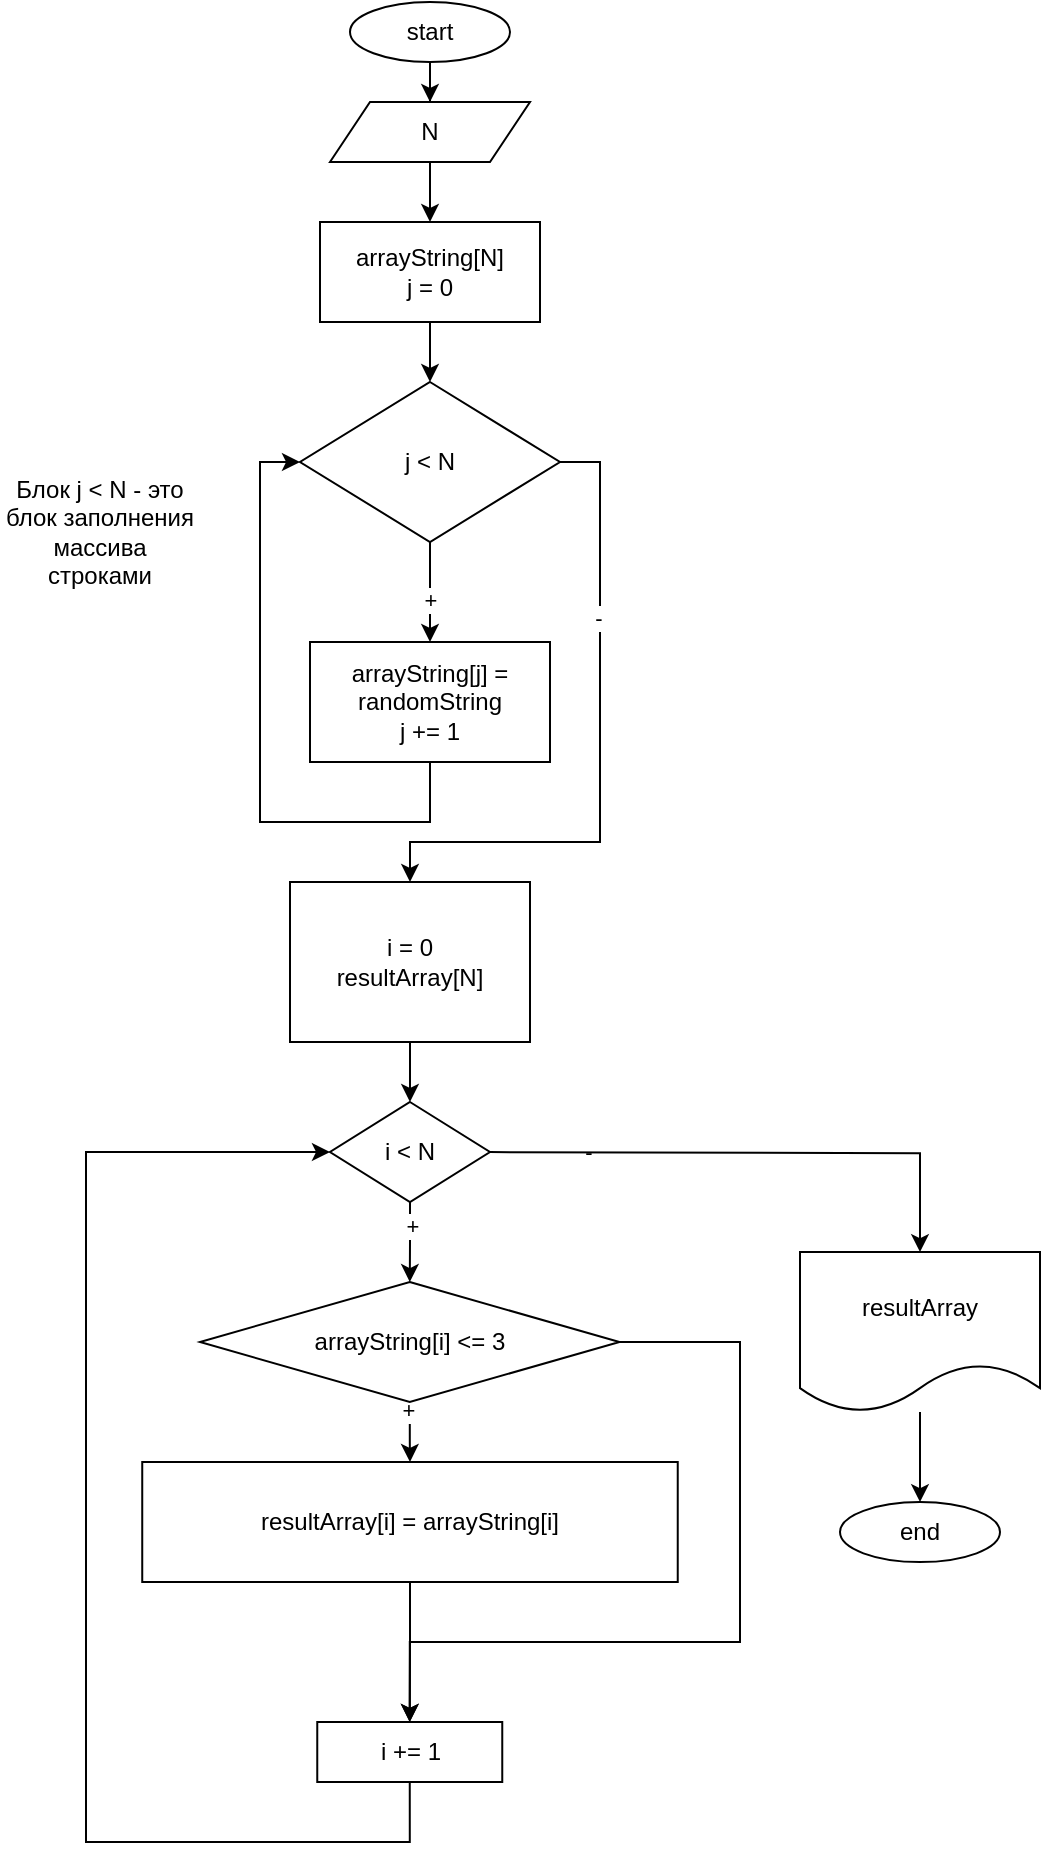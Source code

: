<mxfile version="20.3.1"><diagram id="sHE1Ax4gJYfddPO6dCEZ" name="Page-1"><mxGraphModel dx="2062" dy="1153" grid="1" gridSize="10" guides="1" tooltips="1" connect="1" arrows="1" fold="1" page="1" pageScale="1" pageWidth="827" pageHeight="1169" math="0" shadow="0"><root><mxCell id="0"/><mxCell id="1" parent="0"/><mxCell id="7QqRb4OMGF8878cfgpPH-1" value="" style="edgeStyle=orthogonalEdgeStyle;rounded=0;orthogonalLoop=1;jettySize=auto;html=1;" edge="1" parent="1" source="7QqRb4OMGF8878cfgpPH-2" target="7QqRb4OMGF8878cfgpPH-11"><mxGeometry relative="1" as="geometry"/></mxCell><mxCell id="7QqRb4OMGF8878cfgpPH-2" value="start" style="ellipse;whiteSpace=wrap;html=1;" vertex="1" parent="1"><mxGeometry x="355" y="125" width="80" height="30" as="geometry"/></mxCell><mxCell id="7QqRb4OMGF8878cfgpPH-3" value="" style="edgeStyle=orthogonalEdgeStyle;rounded=0;orthogonalLoop=1;jettySize=auto;html=1;" edge="1" parent="1" source="7QqRb4OMGF8878cfgpPH-4" target="7QqRb4OMGF8878cfgpPH-9"><mxGeometry relative="1" as="geometry"/></mxCell><mxCell id="7QqRb4OMGF8878cfgpPH-4" value="&lt;div&gt;arrayString[N]&lt;/div&gt;&lt;div&gt;j = 0&lt;/div&gt;" style="rounded=0;whiteSpace=wrap;html=1;" vertex="1" parent="1"><mxGeometry x="340" y="235" width="110" height="50" as="geometry"/></mxCell><mxCell id="7QqRb4OMGF8878cfgpPH-5" value="" style="edgeStyle=orthogonalEdgeStyle;rounded=0;orthogonalLoop=1;jettySize=auto;html=1;" edge="1" parent="1" source="7QqRb4OMGF8878cfgpPH-9" target="7QqRb4OMGF8878cfgpPH-13"><mxGeometry relative="1" as="geometry"/></mxCell><mxCell id="7QqRb4OMGF8878cfgpPH-6" value="&lt;div&gt;+&lt;/div&gt;" style="edgeLabel;html=1;align=center;verticalAlign=middle;resizable=0;points=[];" vertex="1" connectable="0" parent="7QqRb4OMGF8878cfgpPH-5"><mxGeometry x="-0.84" relative="1" as="geometry"><mxPoint y="25" as="offset"/></mxGeometry></mxCell><mxCell id="7QqRb4OMGF8878cfgpPH-7" style="edgeStyle=orthogonalEdgeStyle;rounded=0;orthogonalLoop=1;jettySize=auto;html=1;entryX=0.5;entryY=0;entryDx=0;entryDy=0;exitX=1;exitY=0.5;exitDx=0;exitDy=0;" edge="1" parent="1" source="7QqRb4OMGF8878cfgpPH-9" target="7QqRb4OMGF8878cfgpPH-28"><mxGeometry relative="1" as="geometry"><Array as="points"><mxPoint x="480" y="355"/><mxPoint x="480" y="545"/><mxPoint x="385" y="545"/></Array></mxGeometry></mxCell><mxCell id="7QqRb4OMGF8878cfgpPH-8" value="-" style="edgeLabel;html=1;align=center;verticalAlign=middle;resizable=0;points=[];" vertex="1" connectable="0" parent="7QqRb4OMGF8878cfgpPH-7"><mxGeometry x="-0.396" y="-1" relative="1" as="geometry"><mxPoint as="offset"/></mxGeometry></mxCell><mxCell id="7QqRb4OMGF8878cfgpPH-9" value="j &amp;lt; N" style="rhombus;whiteSpace=wrap;html=1;" vertex="1" parent="1"><mxGeometry x="330" y="315" width="130" height="80" as="geometry"/></mxCell><mxCell id="7QqRb4OMGF8878cfgpPH-10" value="" style="edgeStyle=orthogonalEdgeStyle;rounded=0;orthogonalLoop=1;jettySize=auto;html=1;" edge="1" parent="1" source="7QqRb4OMGF8878cfgpPH-11" target="7QqRb4OMGF8878cfgpPH-4"><mxGeometry relative="1" as="geometry"/></mxCell><mxCell id="7QqRb4OMGF8878cfgpPH-11" value="N" style="shape=parallelogram;perimeter=parallelogramPerimeter;whiteSpace=wrap;html=1;fixedSize=1;" vertex="1" parent="1"><mxGeometry x="345" y="175" width="100" height="30" as="geometry"/></mxCell><mxCell id="7QqRb4OMGF8878cfgpPH-12" style="edgeStyle=orthogonalEdgeStyle;rounded=0;orthogonalLoop=1;jettySize=auto;html=1;entryX=0;entryY=0.5;entryDx=0;entryDy=0;exitX=0.5;exitY=1;exitDx=0;exitDy=0;" edge="1" parent="1" source="7QqRb4OMGF8878cfgpPH-13" target="7QqRb4OMGF8878cfgpPH-9"><mxGeometry relative="1" as="geometry"><Array as="points"><mxPoint x="395" y="535"/><mxPoint x="310" y="535"/><mxPoint x="310" y="355"/></Array></mxGeometry></mxCell><mxCell id="7QqRb4OMGF8878cfgpPH-13" value="&lt;div&gt;arrayString[j] = randomString&lt;br&gt;&lt;/div&gt;&lt;div&gt;j += 1&lt;br&gt;&lt;/div&gt;" style="rounded=0;whiteSpace=wrap;html=1;" vertex="1" parent="1"><mxGeometry x="335" y="445" width="120" height="60" as="geometry"/></mxCell><mxCell id="7QqRb4OMGF8878cfgpPH-14" value="" style="edgeStyle=orthogonalEdgeStyle;rounded=0;orthogonalLoop=1;jettySize=auto;html=1;" edge="1" parent="1" source="7QqRb4OMGF8878cfgpPH-15" target="7QqRb4OMGF8878cfgpPH-25"><mxGeometry relative="1" as="geometry"/></mxCell><mxCell id="7QqRb4OMGF8878cfgpPH-15" value="&lt;div&gt;resultArray[i] = arrayString[i]&lt;/div&gt;" style="rounded=0;whiteSpace=wrap;html=1;" vertex="1" parent="1"><mxGeometry x="251.12" y="855" width="267.75" height="60" as="geometry"/></mxCell><mxCell id="7QqRb4OMGF8878cfgpPH-16" value="" style="edgeStyle=orthogonalEdgeStyle;rounded=0;orthogonalLoop=1;jettySize=auto;html=1;" edge="1" parent="1" source="7QqRb4OMGF8878cfgpPH-19" target="7QqRb4OMGF8878cfgpPH-23"><mxGeometry relative="1" as="geometry"/></mxCell><mxCell id="7QqRb4OMGF8878cfgpPH-17" value="+" style="edgeLabel;html=1;align=center;verticalAlign=middle;resizable=0;points=[];" vertex="1" connectable="0" parent="7QqRb4OMGF8878cfgpPH-16"><mxGeometry x="-0.422" y="1" relative="1" as="geometry"><mxPoint as="offset"/></mxGeometry></mxCell><mxCell id="7QqRb4OMGF8878cfgpPH-18" value="-" style="edgeLabel;html=1;align=center;verticalAlign=middle;resizable=0;points=[];" vertex="1" connectable="0" parent="1"><mxGeometry x="473.778" y="700.059" as="geometry"/></mxCell><mxCell id="7QqRb4OMGF8878cfgpPH-19" value="i &amp;lt; N" style="rhombus;whiteSpace=wrap;html=1;" vertex="1" parent="1"><mxGeometry x="344.99" y="675" width="80" height="50" as="geometry"/></mxCell><mxCell id="7QqRb4OMGF8878cfgpPH-20" value="" style="edgeStyle=orthogonalEdgeStyle;rounded=0;orthogonalLoop=1;jettySize=auto;html=1;" edge="1" parent="1" source="7QqRb4OMGF8878cfgpPH-23" target="7QqRb4OMGF8878cfgpPH-15"><mxGeometry relative="1" as="geometry"/></mxCell><mxCell id="7QqRb4OMGF8878cfgpPH-21" value="+" style="edgeLabel;html=1;align=center;verticalAlign=middle;resizable=0;points=[];" vertex="1" connectable="0" parent="7QqRb4OMGF8878cfgpPH-20"><mxGeometry x="-0.778" y="-1" relative="1" as="geometry"><mxPoint as="offset"/></mxGeometry></mxCell><mxCell id="7QqRb4OMGF8878cfgpPH-22" style="edgeStyle=orthogonalEdgeStyle;rounded=0;orthogonalLoop=1;jettySize=auto;html=1;exitX=1;exitY=0.5;exitDx=0;exitDy=0;entryX=0.5;entryY=0;entryDx=0;entryDy=0;" edge="1" parent="1" source="7QqRb4OMGF8878cfgpPH-23" target="7QqRb4OMGF8878cfgpPH-25"><mxGeometry relative="1" as="geometry"><Array as="points"><mxPoint x="550" y="795"/><mxPoint x="550" y="945"/><mxPoint x="385" y="945"/></Array></mxGeometry></mxCell><mxCell id="7QqRb4OMGF8878cfgpPH-23" value="arrayString[i] &amp;lt;= 3" style="rhombus;whiteSpace=wrap;html=1;" vertex="1" parent="1"><mxGeometry x="280" y="765" width="209.75" height="60" as="geometry"/></mxCell><mxCell id="7QqRb4OMGF8878cfgpPH-24" style="edgeStyle=orthogonalEdgeStyle;rounded=0;orthogonalLoop=1;jettySize=auto;html=1;entryX=0;entryY=0.5;entryDx=0;entryDy=0;exitX=0.5;exitY=1;exitDx=0;exitDy=0;" edge="1" parent="1" source="7QqRb4OMGF8878cfgpPH-25" target="7QqRb4OMGF8878cfgpPH-19"><mxGeometry relative="1" as="geometry"><Array as="points"><mxPoint x="385" y="1045"/><mxPoint x="223" y="1045"/><mxPoint x="223" y="700"/></Array></mxGeometry></mxCell><mxCell id="7QqRb4OMGF8878cfgpPH-25" value="i += 1" style="rounded=0;whiteSpace=wrap;html=1;" vertex="1" parent="1"><mxGeometry x="338.63" y="985" width="92.5" height="30" as="geometry"/></mxCell><mxCell id="7QqRb4OMGF8878cfgpPH-26" value="Блок j &amp;lt; N - это блок заполнения массива строками" style="text;html=1;strokeColor=none;fillColor=none;align=center;verticalAlign=middle;whiteSpace=wrap;rounded=0;" vertex="1" parent="1"><mxGeometry x="180" y="355" width="100" height="70" as="geometry"/></mxCell><mxCell id="7QqRb4OMGF8878cfgpPH-27" style="edgeStyle=orthogonalEdgeStyle;rounded=0;orthogonalLoop=1;jettySize=auto;html=1;entryX=0.5;entryY=0;entryDx=0;entryDy=0;" edge="1" parent="1" source="7QqRb4OMGF8878cfgpPH-28" target="7QqRb4OMGF8878cfgpPH-19"><mxGeometry relative="1" as="geometry"/></mxCell><mxCell id="7QqRb4OMGF8878cfgpPH-28" value="&lt;div&gt;i = 0&lt;/div&gt;&lt;div&gt;resultArray[N]&lt;br&gt;&lt;/div&gt;" style="rounded=0;whiteSpace=wrap;html=1;" vertex="1" parent="1"><mxGeometry x="325" y="565" width="120" height="80" as="geometry"/></mxCell><mxCell id="7QqRb4OMGF8878cfgpPH-29" style="edgeStyle=orthogonalEdgeStyle;rounded=0;orthogonalLoop=1;jettySize=auto;html=1;entryX=0.5;entryY=0;entryDx=0;entryDy=0;" edge="1" parent="1" target="7QqRb4OMGF8878cfgpPH-31"><mxGeometry relative="1" as="geometry"><mxPoint x="424.99" y="700.06" as="sourcePoint"/></mxGeometry></mxCell><mxCell id="7QqRb4OMGF8878cfgpPH-30" value="" style="edgeStyle=orthogonalEdgeStyle;rounded=0;orthogonalLoop=1;jettySize=auto;html=1;" edge="1" parent="1" source="7QqRb4OMGF8878cfgpPH-31" target="7QqRb4OMGF8878cfgpPH-32"><mxGeometry relative="1" as="geometry"/></mxCell><mxCell id="7QqRb4OMGF8878cfgpPH-31" value="resultArray" style="shape=document;whiteSpace=wrap;html=1;boundedLbl=1;" vertex="1" parent="1"><mxGeometry x="580" y="750.06" width="120" height="80" as="geometry"/></mxCell><mxCell id="7QqRb4OMGF8878cfgpPH-32" value="end" style="ellipse;whiteSpace=wrap;html=1;" vertex="1" parent="1"><mxGeometry x="600" y="875.06" width="80" height="30" as="geometry"/></mxCell></root></mxGraphModel></diagram></mxfile>